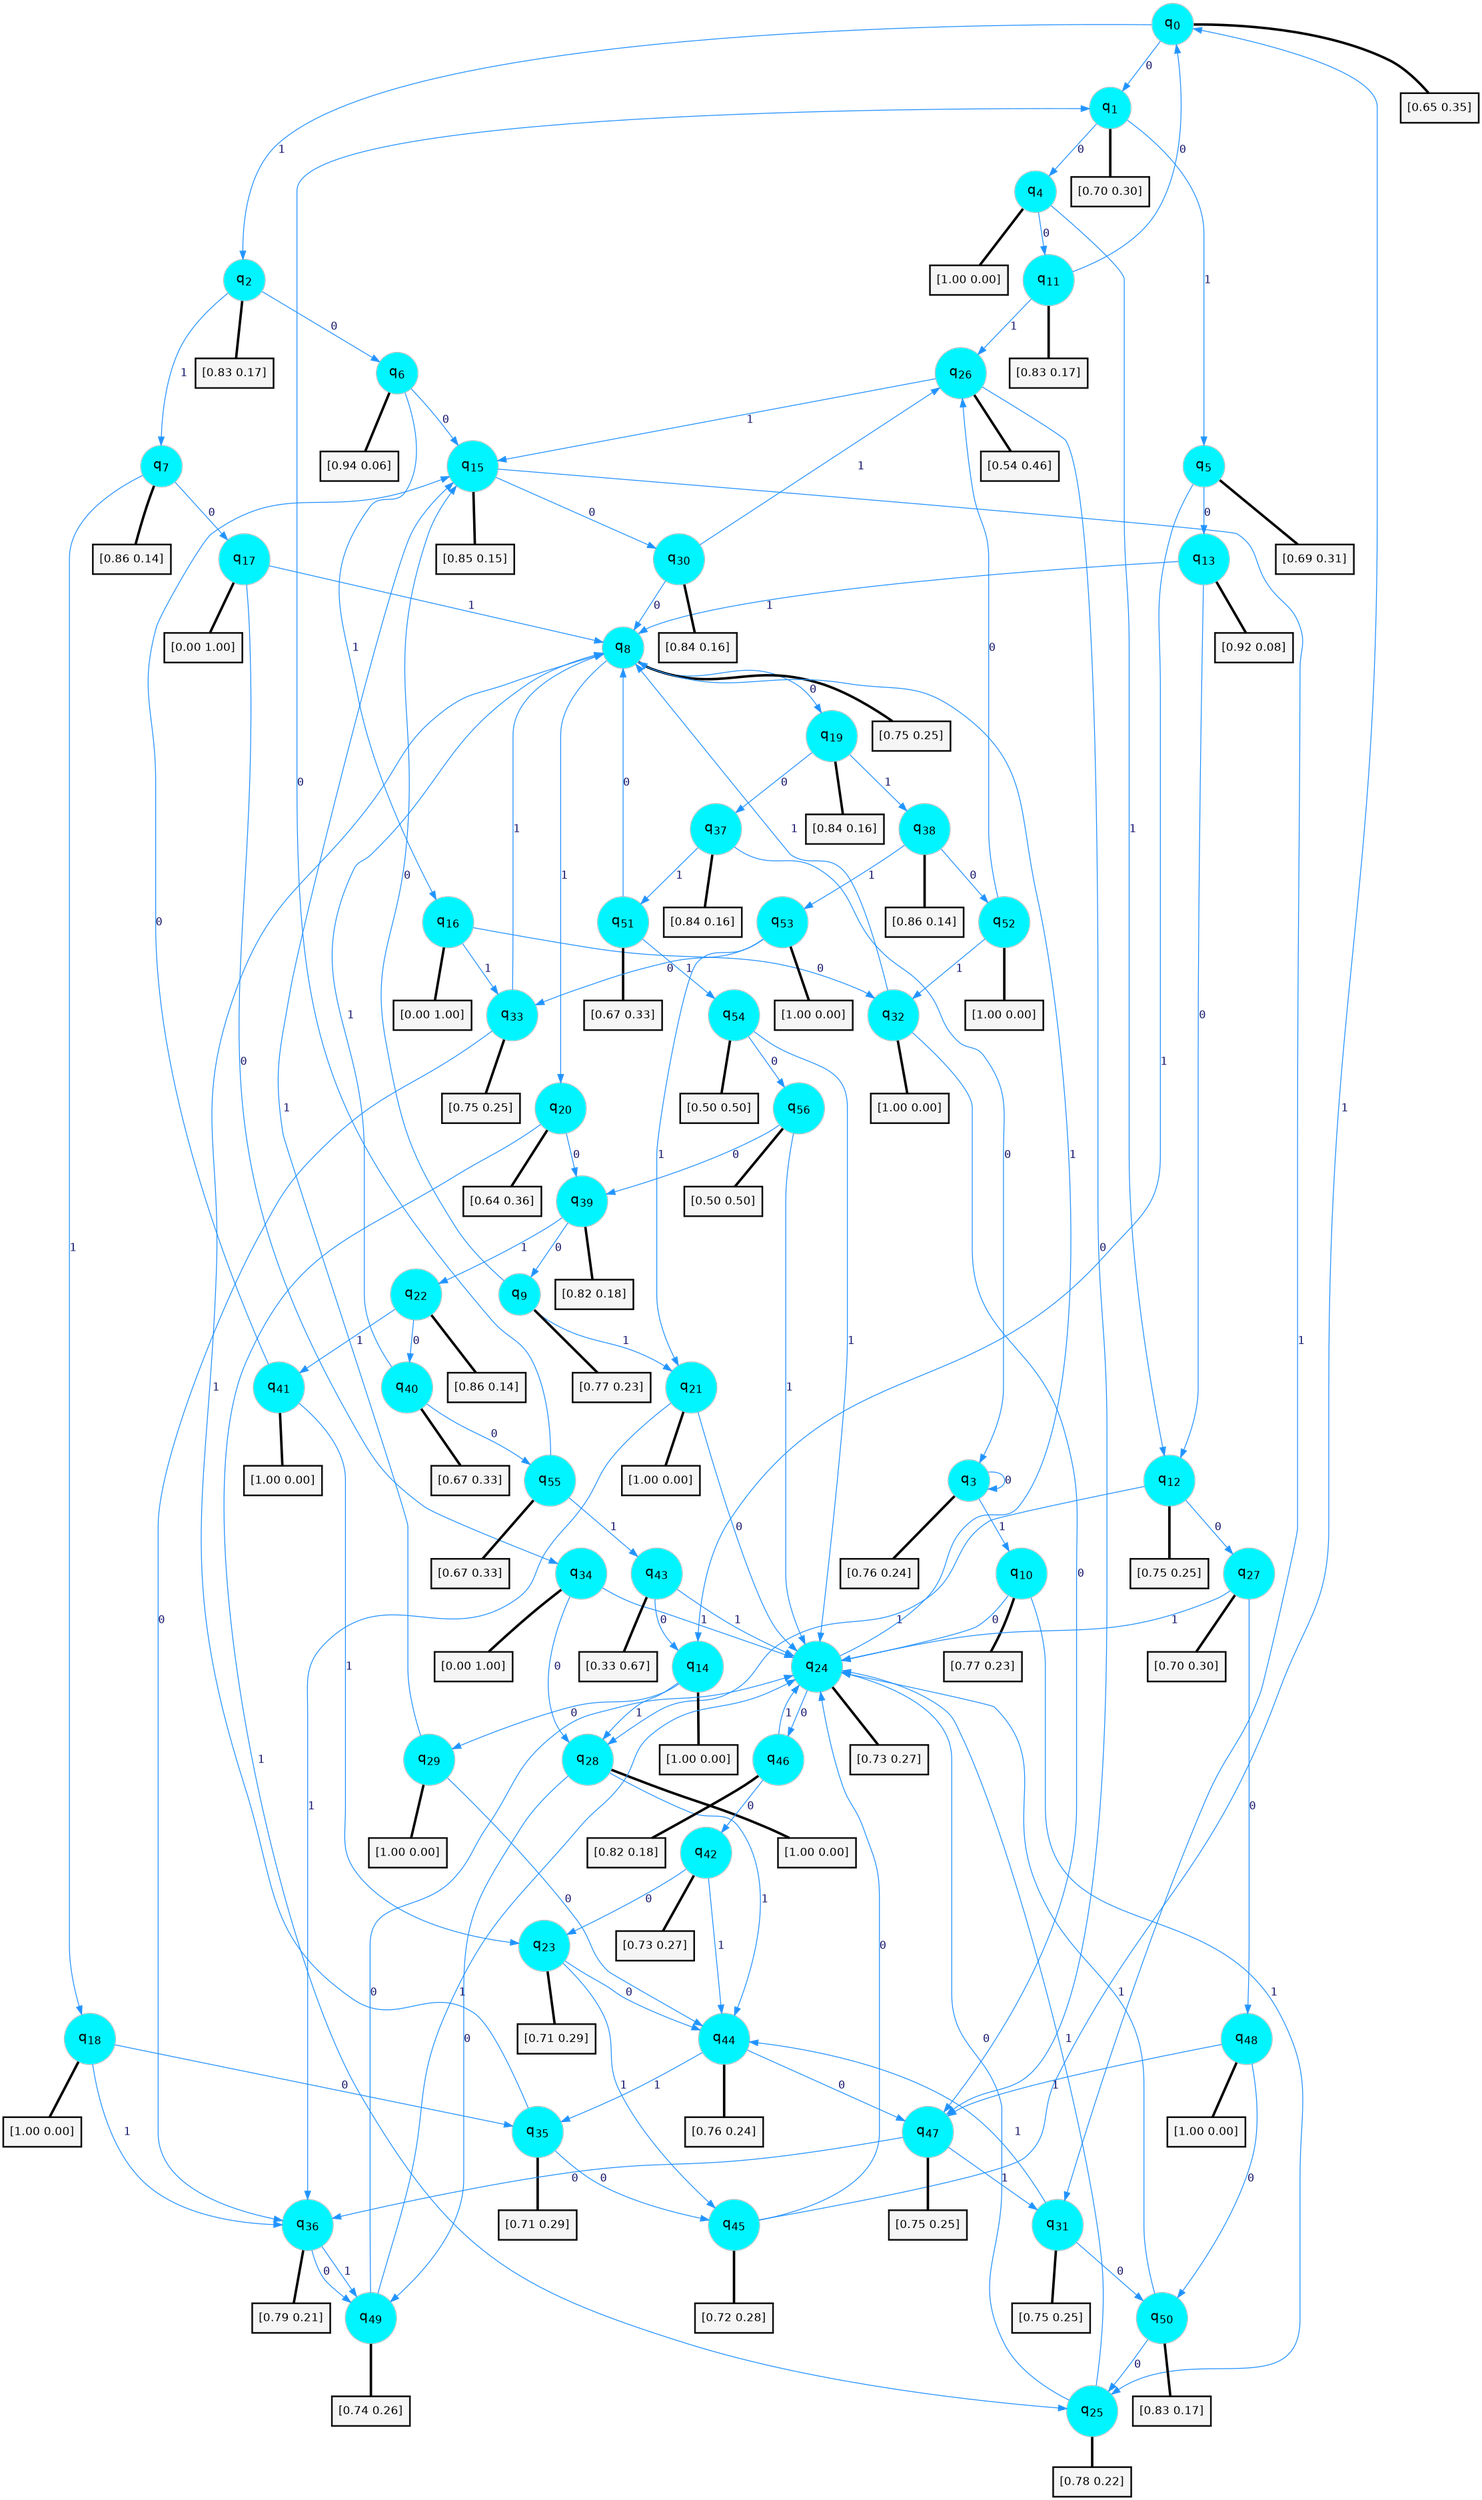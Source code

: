 digraph G {
graph [
bgcolor=transparent, dpi=300, rankdir=TD, size="40,25"];
node [
color=gray, fillcolor=turquoise1, fontcolor=black, fontname=Helvetica, fontsize=16, fontweight=bold, shape=circle, style=filled];
edge [
arrowsize=1, color=dodgerblue1, fontcolor=midnightblue, fontname=courier, fontweight=bold, penwidth=1, style=solid, weight=20];
0[label=<q<SUB>0</SUB>>];
1[label=<q<SUB>1</SUB>>];
2[label=<q<SUB>2</SUB>>];
3[label=<q<SUB>3</SUB>>];
4[label=<q<SUB>4</SUB>>];
5[label=<q<SUB>5</SUB>>];
6[label=<q<SUB>6</SUB>>];
7[label=<q<SUB>7</SUB>>];
8[label=<q<SUB>8</SUB>>];
9[label=<q<SUB>9</SUB>>];
10[label=<q<SUB>10</SUB>>];
11[label=<q<SUB>11</SUB>>];
12[label=<q<SUB>12</SUB>>];
13[label=<q<SUB>13</SUB>>];
14[label=<q<SUB>14</SUB>>];
15[label=<q<SUB>15</SUB>>];
16[label=<q<SUB>16</SUB>>];
17[label=<q<SUB>17</SUB>>];
18[label=<q<SUB>18</SUB>>];
19[label=<q<SUB>19</SUB>>];
20[label=<q<SUB>20</SUB>>];
21[label=<q<SUB>21</SUB>>];
22[label=<q<SUB>22</SUB>>];
23[label=<q<SUB>23</SUB>>];
24[label=<q<SUB>24</SUB>>];
25[label=<q<SUB>25</SUB>>];
26[label=<q<SUB>26</SUB>>];
27[label=<q<SUB>27</SUB>>];
28[label=<q<SUB>28</SUB>>];
29[label=<q<SUB>29</SUB>>];
30[label=<q<SUB>30</SUB>>];
31[label=<q<SUB>31</SUB>>];
32[label=<q<SUB>32</SUB>>];
33[label=<q<SUB>33</SUB>>];
34[label=<q<SUB>34</SUB>>];
35[label=<q<SUB>35</SUB>>];
36[label=<q<SUB>36</SUB>>];
37[label=<q<SUB>37</SUB>>];
38[label=<q<SUB>38</SUB>>];
39[label=<q<SUB>39</SUB>>];
40[label=<q<SUB>40</SUB>>];
41[label=<q<SUB>41</SUB>>];
42[label=<q<SUB>42</SUB>>];
43[label=<q<SUB>43</SUB>>];
44[label=<q<SUB>44</SUB>>];
45[label=<q<SUB>45</SUB>>];
46[label=<q<SUB>46</SUB>>];
47[label=<q<SUB>47</SUB>>];
48[label=<q<SUB>48</SUB>>];
49[label=<q<SUB>49</SUB>>];
50[label=<q<SUB>50</SUB>>];
51[label=<q<SUB>51</SUB>>];
52[label=<q<SUB>52</SUB>>];
53[label=<q<SUB>53</SUB>>];
54[label=<q<SUB>54</SUB>>];
55[label=<q<SUB>55</SUB>>];
56[label=<q<SUB>56</SUB>>];
57[label="[0.65 0.35]", shape=box,fontcolor=black, fontname=Helvetica, fontsize=14, penwidth=2, fillcolor=whitesmoke,color=black];
58[label="[0.70 0.30]", shape=box,fontcolor=black, fontname=Helvetica, fontsize=14, penwidth=2, fillcolor=whitesmoke,color=black];
59[label="[0.83 0.17]", shape=box,fontcolor=black, fontname=Helvetica, fontsize=14, penwidth=2, fillcolor=whitesmoke,color=black];
60[label="[0.76 0.24]", shape=box,fontcolor=black, fontname=Helvetica, fontsize=14, penwidth=2, fillcolor=whitesmoke,color=black];
61[label="[1.00 0.00]", shape=box,fontcolor=black, fontname=Helvetica, fontsize=14, penwidth=2, fillcolor=whitesmoke,color=black];
62[label="[0.69 0.31]", shape=box,fontcolor=black, fontname=Helvetica, fontsize=14, penwidth=2, fillcolor=whitesmoke,color=black];
63[label="[0.94 0.06]", shape=box,fontcolor=black, fontname=Helvetica, fontsize=14, penwidth=2, fillcolor=whitesmoke,color=black];
64[label="[0.86 0.14]", shape=box,fontcolor=black, fontname=Helvetica, fontsize=14, penwidth=2, fillcolor=whitesmoke,color=black];
65[label="[0.75 0.25]", shape=box,fontcolor=black, fontname=Helvetica, fontsize=14, penwidth=2, fillcolor=whitesmoke,color=black];
66[label="[0.77 0.23]", shape=box,fontcolor=black, fontname=Helvetica, fontsize=14, penwidth=2, fillcolor=whitesmoke,color=black];
67[label="[0.77 0.23]", shape=box,fontcolor=black, fontname=Helvetica, fontsize=14, penwidth=2, fillcolor=whitesmoke,color=black];
68[label="[0.83 0.17]", shape=box,fontcolor=black, fontname=Helvetica, fontsize=14, penwidth=2, fillcolor=whitesmoke,color=black];
69[label="[0.75 0.25]", shape=box,fontcolor=black, fontname=Helvetica, fontsize=14, penwidth=2, fillcolor=whitesmoke,color=black];
70[label="[0.92 0.08]", shape=box,fontcolor=black, fontname=Helvetica, fontsize=14, penwidth=2, fillcolor=whitesmoke,color=black];
71[label="[1.00 0.00]", shape=box,fontcolor=black, fontname=Helvetica, fontsize=14, penwidth=2, fillcolor=whitesmoke,color=black];
72[label="[0.85 0.15]", shape=box,fontcolor=black, fontname=Helvetica, fontsize=14, penwidth=2, fillcolor=whitesmoke,color=black];
73[label="[0.00 1.00]", shape=box,fontcolor=black, fontname=Helvetica, fontsize=14, penwidth=2, fillcolor=whitesmoke,color=black];
74[label="[0.00 1.00]", shape=box,fontcolor=black, fontname=Helvetica, fontsize=14, penwidth=2, fillcolor=whitesmoke,color=black];
75[label="[1.00 0.00]", shape=box,fontcolor=black, fontname=Helvetica, fontsize=14, penwidth=2, fillcolor=whitesmoke,color=black];
76[label="[0.84 0.16]", shape=box,fontcolor=black, fontname=Helvetica, fontsize=14, penwidth=2, fillcolor=whitesmoke,color=black];
77[label="[0.64 0.36]", shape=box,fontcolor=black, fontname=Helvetica, fontsize=14, penwidth=2, fillcolor=whitesmoke,color=black];
78[label="[1.00 0.00]", shape=box,fontcolor=black, fontname=Helvetica, fontsize=14, penwidth=2, fillcolor=whitesmoke,color=black];
79[label="[0.86 0.14]", shape=box,fontcolor=black, fontname=Helvetica, fontsize=14, penwidth=2, fillcolor=whitesmoke,color=black];
80[label="[0.71 0.29]", shape=box,fontcolor=black, fontname=Helvetica, fontsize=14, penwidth=2, fillcolor=whitesmoke,color=black];
81[label="[0.73 0.27]", shape=box,fontcolor=black, fontname=Helvetica, fontsize=14, penwidth=2, fillcolor=whitesmoke,color=black];
82[label="[0.78 0.22]", shape=box,fontcolor=black, fontname=Helvetica, fontsize=14, penwidth=2, fillcolor=whitesmoke,color=black];
83[label="[0.54 0.46]", shape=box,fontcolor=black, fontname=Helvetica, fontsize=14, penwidth=2, fillcolor=whitesmoke,color=black];
84[label="[0.70 0.30]", shape=box,fontcolor=black, fontname=Helvetica, fontsize=14, penwidth=2, fillcolor=whitesmoke,color=black];
85[label="[1.00 0.00]", shape=box,fontcolor=black, fontname=Helvetica, fontsize=14, penwidth=2, fillcolor=whitesmoke,color=black];
86[label="[1.00 0.00]", shape=box,fontcolor=black, fontname=Helvetica, fontsize=14, penwidth=2, fillcolor=whitesmoke,color=black];
87[label="[0.84 0.16]", shape=box,fontcolor=black, fontname=Helvetica, fontsize=14, penwidth=2, fillcolor=whitesmoke,color=black];
88[label="[0.75 0.25]", shape=box,fontcolor=black, fontname=Helvetica, fontsize=14, penwidth=2, fillcolor=whitesmoke,color=black];
89[label="[1.00 0.00]", shape=box,fontcolor=black, fontname=Helvetica, fontsize=14, penwidth=2, fillcolor=whitesmoke,color=black];
90[label="[0.75 0.25]", shape=box,fontcolor=black, fontname=Helvetica, fontsize=14, penwidth=2, fillcolor=whitesmoke,color=black];
91[label="[0.00 1.00]", shape=box,fontcolor=black, fontname=Helvetica, fontsize=14, penwidth=2, fillcolor=whitesmoke,color=black];
92[label="[0.71 0.29]", shape=box,fontcolor=black, fontname=Helvetica, fontsize=14, penwidth=2, fillcolor=whitesmoke,color=black];
93[label="[0.79 0.21]", shape=box,fontcolor=black, fontname=Helvetica, fontsize=14, penwidth=2, fillcolor=whitesmoke,color=black];
94[label="[0.84 0.16]", shape=box,fontcolor=black, fontname=Helvetica, fontsize=14, penwidth=2, fillcolor=whitesmoke,color=black];
95[label="[0.86 0.14]", shape=box,fontcolor=black, fontname=Helvetica, fontsize=14, penwidth=2, fillcolor=whitesmoke,color=black];
96[label="[0.82 0.18]", shape=box,fontcolor=black, fontname=Helvetica, fontsize=14, penwidth=2, fillcolor=whitesmoke,color=black];
97[label="[0.67 0.33]", shape=box,fontcolor=black, fontname=Helvetica, fontsize=14, penwidth=2, fillcolor=whitesmoke,color=black];
98[label="[1.00 0.00]", shape=box,fontcolor=black, fontname=Helvetica, fontsize=14, penwidth=2, fillcolor=whitesmoke,color=black];
99[label="[0.73 0.27]", shape=box,fontcolor=black, fontname=Helvetica, fontsize=14, penwidth=2, fillcolor=whitesmoke,color=black];
100[label="[0.33 0.67]", shape=box,fontcolor=black, fontname=Helvetica, fontsize=14, penwidth=2, fillcolor=whitesmoke,color=black];
101[label="[0.76 0.24]", shape=box,fontcolor=black, fontname=Helvetica, fontsize=14, penwidth=2, fillcolor=whitesmoke,color=black];
102[label="[0.72 0.28]", shape=box,fontcolor=black, fontname=Helvetica, fontsize=14, penwidth=2, fillcolor=whitesmoke,color=black];
103[label="[0.82 0.18]", shape=box,fontcolor=black, fontname=Helvetica, fontsize=14, penwidth=2, fillcolor=whitesmoke,color=black];
104[label="[0.75 0.25]", shape=box,fontcolor=black, fontname=Helvetica, fontsize=14, penwidth=2, fillcolor=whitesmoke,color=black];
105[label="[1.00 0.00]", shape=box,fontcolor=black, fontname=Helvetica, fontsize=14, penwidth=2, fillcolor=whitesmoke,color=black];
106[label="[0.74 0.26]", shape=box,fontcolor=black, fontname=Helvetica, fontsize=14, penwidth=2, fillcolor=whitesmoke,color=black];
107[label="[0.83 0.17]", shape=box,fontcolor=black, fontname=Helvetica, fontsize=14, penwidth=2, fillcolor=whitesmoke,color=black];
108[label="[0.67 0.33]", shape=box,fontcolor=black, fontname=Helvetica, fontsize=14, penwidth=2, fillcolor=whitesmoke,color=black];
109[label="[1.00 0.00]", shape=box,fontcolor=black, fontname=Helvetica, fontsize=14, penwidth=2, fillcolor=whitesmoke,color=black];
110[label="[1.00 0.00]", shape=box,fontcolor=black, fontname=Helvetica, fontsize=14, penwidth=2, fillcolor=whitesmoke,color=black];
111[label="[0.50 0.50]", shape=box,fontcolor=black, fontname=Helvetica, fontsize=14, penwidth=2, fillcolor=whitesmoke,color=black];
112[label="[0.67 0.33]", shape=box,fontcolor=black, fontname=Helvetica, fontsize=14, penwidth=2, fillcolor=whitesmoke,color=black];
113[label="[0.50 0.50]", shape=box,fontcolor=black, fontname=Helvetica, fontsize=14, penwidth=2, fillcolor=whitesmoke,color=black];
0->1 [label=0];
0->2 [label=1];
0->57 [arrowhead=none, penwidth=3,color=black];
1->4 [label=0];
1->5 [label=1];
1->58 [arrowhead=none, penwidth=3,color=black];
2->6 [label=0];
2->7 [label=1];
2->59 [arrowhead=none, penwidth=3,color=black];
3->3 [label=0];
3->10 [label=1];
3->60 [arrowhead=none, penwidth=3,color=black];
4->11 [label=0];
4->12 [label=1];
4->61 [arrowhead=none, penwidth=3,color=black];
5->13 [label=0];
5->14 [label=1];
5->62 [arrowhead=none, penwidth=3,color=black];
6->15 [label=0];
6->16 [label=1];
6->63 [arrowhead=none, penwidth=3,color=black];
7->17 [label=0];
7->18 [label=1];
7->64 [arrowhead=none, penwidth=3,color=black];
8->19 [label=0];
8->20 [label=1];
8->65 [arrowhead=none, penwidth=3,color=black];
9->15 [label=0];
9->21 [label=1];
9->66 [arrowhead=none, penwidth=3,color=black];
10->24 [label=0];
10->25 [label=1];
10->67 [arrowhead=none, penwidth=3,color=black];
11->0 [label=0];
11->26 [label=1];
11->68 [arrowhead=none, penwidth=3,color=black];
12->27 [label=0];
12->28 [label=1];
12->69 [arrowhead=none, penwidth=3,color=black];
13->12 [label=0];
13->8 [label=1];
13->70 [arrowhead=none, penwidth=3,color=black];
14->29 [label=0];
14->28 [label=1];
14->71 [arrowhead=none, penwidth=3,color=black];
15->30 [label=0];
15->31 [label=1];
15->72 [arrowhead=none, penwidth=3,color=black];
16->32 [label=0];
16->33 [label=1];
16->73 [arrowhead=none, penwidth=3,color=black];
17->34 [label=0];
17->8 [label=1];
17->74 [arrowhead=none, penwidth=3,color=black];
18->35 [label=0];
18->36 [label=1];
18->75 [arrowhead=none, penwidth=3,color=black];
19->37 [label=0];
19->38 [label=1];
19->76 [arrowhead=none, penwidth=3,color=black];
20->39 [label=0];
20->25 [label=1];
20->77 [arrowhead=none, penwidth=3,color=black];
21->24 [label=0];
21->36 [label=1];
21->78 [arrowhead=none, penwidth=3,color=black];
22->40 [label=0];
22->41 [label=1];
22->79 [arrowhead=none, penwidth=3,color=black];
23->44 [label=0];
23->45 [label=1];
23->80 [arrowhead=none, penwidth=3,color=black];
24->46 [label=0];
24->8 [label=1];
24->81 [arrowhead=none, penwidth=3,color=black];
25->24 [label=0];
25->24 [label=1];
25->82 [arrowhead=none, penwidth=3,color=black];
26->47 [label=0];
26->15 [label=1];
26->83 [arrowhead=none, penwidth=3,color=black];
27->48 [label=0];
27->24 [label=1];
27->84 [arrowhead=none, penwidth=3,color=black];
28->49 [label=0];
28->44 [label=1];
28->85 [arrowhead=none, penwidth=3,color=black];
29->44 [label=0];
29->15 [label=1];
29->86 [arrowhead=none, penwidth=3,color=black];
30->8 [label=0];
30->26 [label=1];
30->87 [arrowhead=none, penwidth=3,color=black];
31->50 [label=0];
31->44 [label=1];
31->88 [arrowhead=none, penwidth=3,color=black];
32->47 [label=0];
32->8 [label=1];
32->89 [arrowhead=none, penwidth=3,color=black];
33->36 [label=0];
33->8 [label=1];
33->90 [arrowhead=none, penwidth=3,color=black];
34->28 [label=0];
34->24 [label=1];
34->91 [arrowhead=none, penwidth=3,color=black];
35->45 [label=0];
35->8 [label=1];
35->92 [arrowhead=none, penwidth=3,color=black];
36->49 [label=0];
36->49 [label=1];
36->93 [arrowhead=none, penwidth=3,color=black];
37->3 [label=0];
37->51 [label=1];
37->94 [arrowhead=none, penwidth=3,color=black];
38->52 [label=0];
38->53 [label=1];
38->95 [arrowhead=none, penwidth=3,color=black];
39->9 [label=0];
39->22 [label=1];
39->96 [arrowhead=none, penwidth=3,color=black];
40->55 [label=0];
40->8 [label=1];
40->97 [arrowhead=none, penwidth=3,color=black];
41->15 [label=0];
41->23 [label=1];
41->98 [arrowhead=none, penwidth=3,color=black];
42->23 [label=0];
42->44 [label=1];
42->99 [arrowhead=none, penwidth=3,color=black];
43->14 [label=0];
43->24 [label=1];
43->100 [arrowhead=none, penwidth=3,color=black];
44->47 [label=0];
44->35 [label=1];
44->101 [arrowhead=none, penwidth=3,color=black];
45->24 [label=0];
45->0 [label=1];
45->102 [arrowhead=none, penwidth=3,color=black];
46->42 [label=0];
46->24 [label=1];
46->103 [arrowhead=none, penwidth=3,color=black];
47->36 [label=0];
47->31 [label=1];
47->104 [arrowhead=none, penwidth=3,color=black];
48->50 [label=0];
48->47 [label=1];
48->105 [arrowhead=none, penwidth=3,color=black];
49->24 [label=0];
49->24 [label=1];
49->106 [arrowhead=none, penwidth=3,color=black];
50->25 [label=0];
50->24 [label=1];
50->107 [arrowhead=none, penwidth=3,color=black];
51->8 [label=0];
51->54 [label=1];
51->108 [arrowhead=none, penwidth=3,color=black];
52->26 [label=0];
52->32 [label=1];
52->109 [arrowhead=none, penwidth=3,color=black];
53->33 [label=0];
53->21 [label=1];
53->110 [arrowhead=none, penwidth=3,color=black];
54->56 [label=0];
54->24 [label=1];
54->111 [arrowhead=none, penwidth=3,color=black];
55->1 [label=0];
55->43 [label=1];
55->112 [arrowhead=none, penwidth=3,color=black];
56->39 [label=0];
56->24 [label=1];
56->113 [arrowhead=none, penwidth=3,color=black];
}

